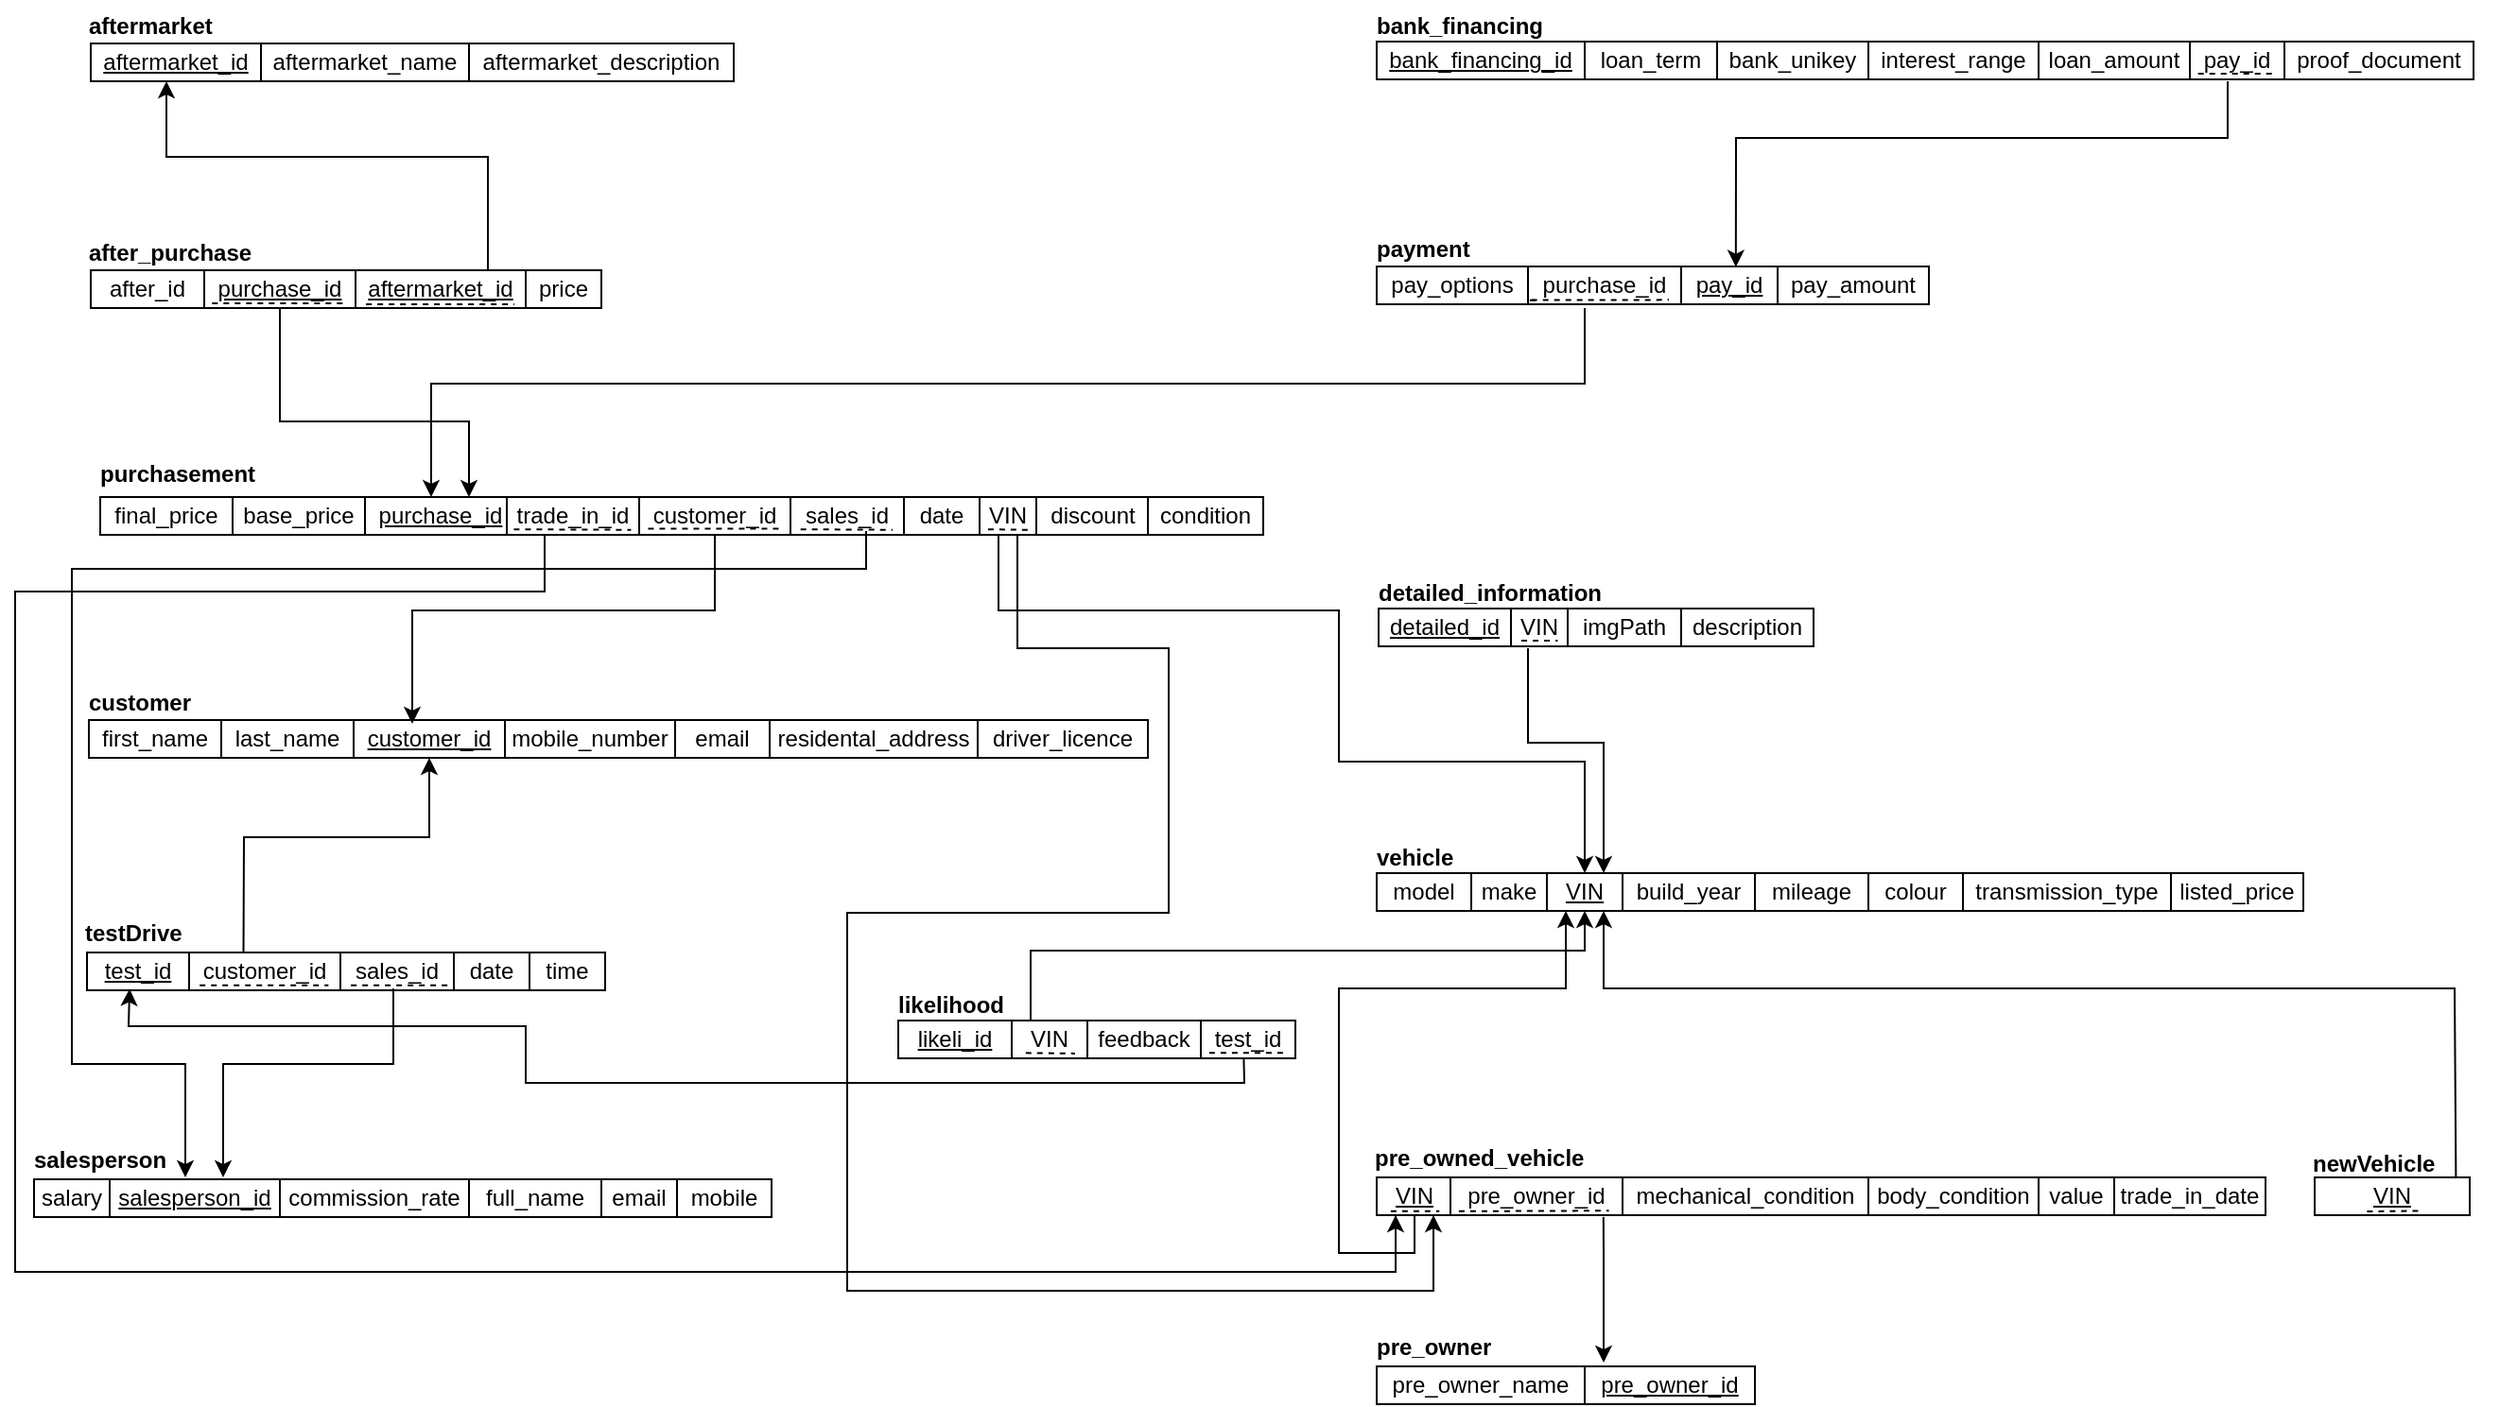 <mxfile version="26.2.4">
  <diagram id="C5RBs43oDa-KdzZeNtuy" name="Page-1">
    <mxGraphModel dx="1410" dy="343" grid="1" gridSize="10" guides="1" tooltips="1" connect="1" arrows="1" fold="1" page="1" pageScale="1" pageWidth="827" pageHeight="1169" math="0" shadow="0">
      <root>
        <mxCell id="WIyWlLk6GJQsqaUBKTNV-0" />
        <mxCell id="WIyWlLk6GJQsqaUBKTNV-1" parent="WIyWlLk6GJQsqaUBKTNV-0" />
        <mxCell id="j5ePMK_bUGHxFsCCWpfm-17" value="first_name" style="rounded=0;whiteSpace=wrap;html=1;" parent="WIyWlLk6GJQsqaUBKTNV-1" vertex="1">
          <mxGeometry x="-681" y="618" width="70" height="20" as="geometry" />
        </mxCell>
        <mxCell id="j5ePMK_bUGHxFsCCWpfm-18" value="last_name" style="rounded=0;whiteSpace=wrap;html=1;" parent="WIyWlLk6GJQsqaUBKTNV-1" vertex="1">
          <mxGeometry x="-611" y="618" width="70" height="20" as="geometry" />
        </mxCell>
        <mxCell id="j5ePMK_bUGHxFsCCWpfm-19" value="&lt;u&gt;customer_id&lt;/u&gt;" style="rounded=0;whiteSpace=wrap;html=1;" parent="WIyWlLk6GJQsqaUBKTNV-1" vertex="1">
          <mxGeometry x="-541" y="618" width="80" height="20" as="geometry" />
        </mxCell>
        <mxCell id="j5ePMK_bUGHxFsCCWpfm-20" value="mobile_number" style="rounded=0;whiteSpace=wrap;html=1;" parent="WIyWlLk6GJQsqaUBKTNV-1" vertex="1">
          <mxGeometry x="-461" y="618" width="90" height="20" as="geometry" />
        </mxCell>
        <mxCell id="j5ePMK_bUGHxFsCCWpfm-21" value="email" style="rounded=0;whiteSpace=wrap;html=1;" parent="WIyWlLk6GJQsqaUBKTNV-1" vertex="1">
          <mxGeometry x="-371" y="618" width="50" height="20" as="geometry" />
        </mxCell>
        <mxCell id="j5ePMK_bUGHxFsCCWpfm-22" value="residental_address" style="rounded=0;whiteSpace=wrap;html=1;" parent="WIyWlLk6GJQsqaUBKTNV-1" vertex="1">
          <mxGeometry x="-321" y="618" width="110" height="20" as="geometry" />
        </mxCell>
        <mxCell id="j5ePMK_bUGHxFsCCWpfm-23" value="driver_licence" style="rounded=0;whiteSpace=wrap;html=1;" parent="WIyWlLk6GJQsqaUBKTNV-1" vertex="1">
          <mxGeometry x="-211" y="618" width="90" height="20" as="geometry" />
        </mxCell>
        <mxCell id="j5ePMK_bUGHxFsCCWpfm-25" value="&lt;u&gt;test_id&lt;/u&gt;" style="rounded=0;whiteSpace=wrap;html=1;" parent="WIyWlLk6GJQsqaUBKTNV-1" vertex="1">
          <mxGeometry x="-682" y="741" width="54" height="20" as="geometry" />
        </mxCell>
        <mxCell id="j5ePMK_bUGHxFsCCWpfm-26" value="customer_id" style="rounded=0;whiteSpace=wrap;html=1;" parent="WIyWlLk6GJQsqaUBKTNV-1" vertex="1">
          <mxGeometry x="-628" y="741" width="80" height="20" as="geometry" />
        </mxCell>
        <mxCell id="j5ePMK_bUGHxFsCCWpfm-27" value="sales_id" style="rounded=0;whiteSpace=wrap;html=1;" parent="WIyWlLk6GJQsqaUBKTNV-1" vertex="1">
          <mxGeometry x="-548" y="741" width="60" height="20" as="geometry" />
        </mxCell>
        <mxCell id="j5ePMK_bUGHxFsCCWpfm-28" value="date" style="rounded=0;whiteSpace=wrap;html=1;" parent="WIyWlLk6GJQsqaUBKTNV-1" vertex="1">
          <mxGeometry x="-488" y="741" width="40" height="20" as="geometry" />
        </mxCell>
        <mxCell id="j5ePMK_bUGHxFsCCWpfm-29" value="time" style="rounded=0;whiteSpace=wrap;html=1;" parent="WIyWlLk6GJQsqaUBKTNV-1" vertex="1">
          <mxGeometry x="-448" y="741" width="40" height="20" as="geometry" />
        </mxCell>
        <mxCell id="j5ePMK_bUGHxFsCCWpfm-30" value="&lt;u&gt;salesperson_id&lt;/u&gt;" style="rounded=0;whiteSpace=wrap;html=1;" parent="WIyWlLk6GJQsqaUBKTNV-1" vertex="1">
          <mxGeometry x="-670" y="861" width="90" height="20" as="geometry" />
        </mxCell>
        <mxCell id="j5ePMK_bUGHxFsCCWpfm-32" value="salary" style="rounded=0;whiteSpace=wrap;html=1;" parent="WIyWlLk6GJQsqaUBKTNV-1" vertex="1">
          <mxGeometry x="-710" y="861" width="40" height="20" as="geometry" />
        </mxCell>
        <mxCell id="j5ePMK_bUGHxFsCCWpfm-33" value="commission_rate" style="rounded=0;whiteSpace=wrap;html=1;" parent="WIyWlLk6GJQsqaUBKTNV-1" vertex="1">
          <mxGeometry x="-580" y="861" width="100" height="20" as="geometry" />
        </mxCell>
        <mxCell id="j5ePMK_bUGHxFsCCWpfm-34" value="full_name" style="rounded=0;whiteSpace=wrap;html=1;" parent="WIyWlLk6GJQsqaUBKTNV-1" vertex="1">
          <mxGeometry x="-480" y="861" width="70" height="20" as="geometry" />
        </mxCell>
        <mxCell id="j5ePMK_bUGHxFsCCWpfm-35" value="email" style="rounded=0;whiteSpace=wrap;html=1;" parent="WIyWlLk6GJQsqaUBKTNV-1" vertex="1">
          <mxGeometry x="-410" y="861" width="40" height="20" as="geometry" />
        </mxCell>
        <mxCell id="j5ePMK_bUGHxFsCCWpfm-36" value="mobile" style="rounded=0;whiteSpace=wrap;html=1;" parent="WIyWlLk6GJQsqaUBKTNV-1" vertex="1">
          <mxGeometry x="-370" y="861" width="50" height="20" as="geometry" />
        </mxCell>
        <mxCell id="j5ePMK_bUGHxFsCCWpfm-38" value="&lt;u&gt;likeli_id&lt;/u&gt;" style="rounded=0;whiteSpace=wrap;html=1;" parent="WIyWlLk6GJQsqaUBKTNV-1" vertex="1">
          <mxGeometry x="-253" y="777" width="60" height="20" as="geometry" />
        </mxCell>
        <mxCell id="j5ePMK_bUGHxFsCCWpfm-39" value="VIN" style="rounded=0;whiteSpace=wrap;html=1;" parent="WIyWlLk6GJQsqaUBKTNV-1" vertex="1">
          <mxGeometry x="-193" y="777" width="40" height="20" as="geometry" />
        </mxCell>
        <mxCell id="j5ePMK_bUGHxFsCCWpfm-40" value="feedback" style="rounded=0;whiteSpace=wrap;html=1;" parent="WIyWlLk6GJQsqaUBKTNV-1" vertex="1">
          <mxGeometry x="-153" y="777" width="60" height="20" as="geometry" />
        </mxCell>
        <mxCell id="j5ePMK_bUGHxFsCCWpfm-41" value="test_id" style="rounded=0;whiteSpace=wrap;html=1;" parent="WIyWlLk6GJQsqaUBKTNV-1" vertex="1">
          <mxGeometry x="-93" y="777" width="50" height="20" as="geometry" />
        </mxCell>
        <mxCell id="j5ePMK_bUGHxFsCCWpfm-44" value="&lt;u&gt;purchase_id&lt;/u&gt;" style="rounded=0;whiteSpace=wrap;html=1;" parent="WIyWlLk6GJQsqaUBKTNV-1" vertex="1">
          <mxGeometry x="-535" y="500" width="80" height="20" as="geometry" />
        </mxCell>
        <mxCell id="j5ePMK_bUGHxFsCCWpfm-45" value="base_price" style="rounded=0;whiteSpace=wrap;html=1;" parent="WIyWlLk6GJQsqaUBKTNV-1" vertex="1">
          <mxGeometry x="-605" y="500" width="70" height="20" as="geometry" />
        </mxCell>
        <mxCell id="j5ePMK_bUGHxFsCCWpfm-46" value="final_price" style="rounded=0;whiteSpace=wrap;html=1;" parent="WIyWlLk6GJQsqaUBKTNV-1" vertex="1">
          <mxGeometry x="-675" y="500" width="70" height="20" as="geometry" />
        </mxCell>
        <mxCell id="j5ePMK_bUGHxFsCCWpfm-47" value="trade_in_id" style="rounded=0;whiteSpace=wrap;html=1;" parent="WIyWlLk6GJQsqaUBKTNV-1" vertex="1">
          <mxGeometry x="-460" y="500" width="70" height="20" as="geometry" />
        </mxCell>
        <mxCell id="j5ePMK_bUGHxFsCCWpfm-48" value="customer_id" style="rounded=0;whiteSpace=wrap;html=1;" parent="WIyWlLk6GJQsqaUBKTNV-1" vertex="1">
          <mxGeometry x="-390" y="500" width="80" height="20" as="geometry" />
        </mxCell>
        <mxCell id="j5ePMK_bUGHxFsCCWpfm-49" value="sales_id" style="rounded=0;whiteSpace=wrap;html=1;" parent="WIyWlLk6GJQsqaUBKTNV-1" vertex="1">
          <mxGeometry x="-310" y="500" width="60" height="20" as="geometry" />
        </mxCell>
        <mxCell id="j5ePMK_bUGHxFsCCWpfm-50" value="date" style="rounded=0;whiteSpace=wrap;html=1;" parent="WIyWlLk6GJQsqaUBKTNV-1" vertex="1">
          <mxGeometry x="-250" y="500" width="40" height="20" as="geometry" />
        </mxCell>
        <mxCell id="j5ePMK_bUGHxFsCCWpfm-51" value="VIN" style="rounded=0;whiteSpace=wrap;html=1;" parent="WIyWlLk6GJQsqaUBKTNV-1" vertex="1">
          <mxGeometry x="-210" y="500" width="30" height="20" as="geometry" />
        </mxCell>
        <mxCell id="j5ePMK_bUGHxFsCCWpfm-53" value="discount" style="rounded=0;whiteSpace=wrap;html=1;" parent="WIyWlLk6GJQsqaUBKTNV-1" vertex="1">
          <mxGeometry x="-180" y="500" width="60" height="20" as="geometry" />
        </mxCell>
        <mxCell id="j5ePMK_bUGHxFsCCWpfm-54" value="condition" style="rounded=0;whiteSpace=wrap;html=1;" parent="WIyWlLk6GJQsqaUBKTNV-1" vertex="1">
          <mxGeometry x="-121" y="500" width="61" height="20" as="geometry" />
        </mxCell>
        <mxCell id="j5ePMK_bUGHxFsCCWpfm-56" value="after_id" style="rounded=0;whiteSpace=wrap;html=1;" parent="WIyWlLk6GJQsqaUBKTNV-1" vertex="1">
          <mxGeometry x="-680" y="380" width="60" height="20" as="geometry" />
        </mxCell>
        <mxCell id="j5ePMK_bUGHxFsCCWpfm-57" value="&lt;u&gt;purchase_id&lt;/u&gt;" style="rounded=0;whiteSpace=wrap;html=1;" parent="WIyWlLk6GJQsqaUBKTNV-1" vertex="1">
          <mxGeometry x="-620" y="380" width="80" height="20" as="geometry" />
        </mxCell>
        <mxCell id="j5ePMK_bUGHxFsCCWpfm-58" value="&lt;u&gt;aftermarket_id&lt;/u&gt;" style="rounded=0;whiteSpace=wrap;html=1;" parent="WIyWlLk6GJQsqaUBKTNV-1" vertex="1">
          <mxGeometry x="-540" y="380" width="90" height="20" as="geometry" />
        </mxCell>
        <mxCell id="j5ePMK_bUGHxFsCCWpfm-59" value="price" style="rounded=0;whiteSpace=wrap;html=1;" parent="WIyWlLk6GJQsqaUBKTNV-1" vertex="1">
          <mxGeometry x="-450" y="380" width="40" height="20" as="geometry" />
        </mxCell>
        <mxCell id="j5ePMK_bUGHxFsCCWpfm-61" value="&lt;u&gt;aftermarket_id&lt;/u&gt;" style="rounded=0;whiteSpace=wrap;html=1;" parent="WIyWlLk6GJQsqaUBKTNV-1" vertex="1">
          <mxGeometry x="-680" y="260" width="90" height="20" as="geometry" />
        </mxCell>
        <mxCell id="j5ePMK_bUGHxFsCCWpfm-62" value="aftermarket_name" style="rounded=0;whiteSpace=wrap;html=1;" parent="WIyWlLk6GJQsqaUBKTNV-1" vertex="1">
          <mxGeometry x="-590" y="260" width="110" height="20" as="geometry" />
        </mxCell>
        <mxCell id="j5ePMK_bUGHxFsCCWpfm-63" value="aftermarket_description" style="rounded=0;whiteSpace=wrap;html=1;" parent="WIyWlLk6GJQsqaUBKTNV-1" vertex="1">
          <mxGeometry x="-480" y="260" width="140" height="20" as="geometry" />
        </mxCell>
        <mxCell id="j5ePMK_bUGHxFsCCWpfm-65" value="&lt;u&gt;pay_id&lt;/u&gt;" style="rounded=0;whiteSpace=wrap;html=1;" parent="WIyWlLk6GJQsqaUBKTNV-1" vertex="1">
          <mxGeometry x="161" y="378" width="51" height="20" as="geometry" />
        </mxCell>
        <mxCell id="j5ePMK_bUGHxFsCCWpfm-67" value="purchase_id" style="rounded=0;whiteSpace=wrap;html=1;" parent="WIyWlLk6GJQsqaUBKTNV-1" vertex="1">
          <mxGeometry x="80" y="378" width="81" height="20" as="geometry" />
        </mxCell>
        <mxCell id="j5ePMK_bUGHxFsCCWpfm-69" value="pay_amount" style="rounded=0;whiteSpace=wrap;html=1;" parent="WIyWlLk6GJQsqaUBKTNV-1" vertex="1">
          <mxGeometry x="212" y="378" width="80" height="20" as="geometry" />
        </mxCell>
        <mxCell id="j5ePMK_bUGHxFsCCWpfm-71" value="&lt;u&gt;VIN&lt;/u&gt;" style="rounded=0;whiteSpace=wrap;html=1;" parent="WIyWlLk6GJQsqaUBKTNV-1" vertex="1">
          <mxGeometry x="90" y="699" width="40" height="20" as="geometry" />
        </mxCell>
        <mxCell id="j5ePMK_bUGHxFsCCWpfm-72" value="make" style="rounded=0;whiteSpace=wrap;html=1;" parent="WIyWlLk6GJQsqaUBKTNV-1" vertex="1">
          <mxGeometry x="50" y="699" width="40" height="20" as="geometry" />
        </mxCell>
        <mxCell id="j5ePMK_bUGHxFsCCWpfm-73" style="edgeStyle=orthogonalEdgeStyle;rounded=0;orthogonalLoop=1;jettySize=auto;html=1;exitX=0.5;exitY=1;exitDx=0;exitDy=0;" parent="WIyWlLk6GJQsqaUBKTNV-1" source="j5ePMK_bUGHxFsCCWpfm-72" target="j5ePMK_bUGHxFsCCWpfm-72" edge="1">
          <mxGeometry relative="1" as="geometry" />
        </mxCell>
        <mxCell id="j5ePMK_bUGHxFsCCWpfm-74" value="model" style="rounded=0;whiteSpace=wrap;html=1;" parent="WIyWlLk6GJQsqaUBKTNV-1" vertex="1">
          <mxGeometry y="699" width="50" height="20" as="geometry" />
        </mxCell>
        <mxCell id="j5ePMK_bUGHxFsCCWpfm-75" value="build_year" style="rounded=0;whiteSpace=wrap;html=1;" parent="WIyWlLk6GJQsqaUBKTNV-1" vertex="1">
          <mxGeometry x="130" y="699" width="70" height="20" as="geometry" />
        </mxCell>
        <mxCell id="j5ePMK_bUGHxFsCCWpfm-76" value="mileage" style="rounded=0;whiteSpace=wrap;html=1;" parent="WIyWlLk6GJQsqaUBKTNV-1" vertex="1">
          <mxGeometry x="200" y="699" width="60" height="20" as="geometry" />
        </mxCell>
        <mxCell id="j5ePMK_bUGHxFsCCWpfm-77" value="colour" style="rounded=0;whiteSpace=wrap;html=1;" parent="WIyWlLk6GJQsqaUBKTNV-1" vertex="1">
          <mxGeometry x="260" y="699" width="50" height="20" as="geometry" />
        </mxCell>
        <mxCell id="j5ePMK_bUGHxFsCCWpfm-78" value="transmission_type" style="rounded=0;whiteSpace=wrap;html=1;" parent="WIyWlLk6GJQsqaUBKTNV-1" vertex="1">
          <mxGeometry x="310" y="699" width="110" height="20" as="geometry" />
        </mxCell>
        <mxCell id="j5ePMK_bUGHxFsCCWpfm-79" value="listed_price" style="rounded=0;whiteSpace=wrap;html=1;" parent="WIyWlLk6GJQsqaUBKTNV-1" vertex="1">
          <mxGeometry x="420" y="699" width="70" height="20" as="geometry" />
        </mxCell>
        <mxCell id="j5ePMK_bUGHxFsCCWpfm-81" value="&lt;u&gt;detailed_id&lt;/u&gt;" style="rounded=0;whiteSpace=wrap;html=1;" parent="WIyWlLk6GJQsqaUBKTNV-1" vertex="1">
          <mxGeometry x="1" y="559" width="70" height="20" as="geometry" />
        </mxCell>
        <mxCell id="j5ePMK_bUGHxFsCCWpfm-82" value="VIN" style="rounded=0;whiteSpace=wrap;html=1;" parent="WIyWlLk6GJQsqaUBKTNV-1" vertex="1">
          <mxGeometry x="71" y="559" width="30" height="20" as="geometry" />
        </mxCell>
        <mxCell id="j5ePMK_bUGHxFsCCWpfm-83" value="imgPath" style="rounded=0;whiteSpace=wrap;html=1;" parent="WIyWlLk6GJQsqaUBKTNV-1" vertex="1">
          <mxGeometry x="101" y="559" width="60" height="20" as="geometry" />
        </mxCell>
        <mxCell id="j5ePMK_bUGHxFsCCWpfm-84" value="description" style="rounded=0;whiteSpace=wrap;html=1;" parent="WIyWlLk6GJQsqaUBKTNV-1" vertex="1">
          <mxGeometry x="161" y="559" width="70" height="20" as="geometry" />
        </mxCell>
        <mxCell id="j5ePMK_bUGHxFsCCWpfm-86" value="loan_term" style="rounded=0;whiteSpace=wrap;html=1;" parent="WIyWlLk6GJQsqaUBKTNV-1" vertex="1">
          <mxGeometry x="110" y="259" width="70" height="20" as="geometry" />
        </mxCell>
        <mxCell id="j5ePMK_bUGHxFsCCWpfm-87" value="bank_unikey" style="rounded=0;whiteSpace=wrap;html=1;" parent="WIyWlLk6GJQsqaUBKTNV-1" vertex="1">
          <mxGeometry x="180" y="259" width="80" height="20" as="geometry" />
        </mxCell>
        <mxCell id="j5ePMK_bUGHxFsCCWpfm-88" value="interest_range" style="rounded=0;whiteSpace=wrap;html=1;" parent="WIyWlLk6GJQsqaUBKTNV-1" vertex="1">
          <mxGeometry x="260" y="259" width="90" height="20" as="geometry" />
        </mxCell>
        <mxCell id="j5ePMK_bUGHxFsCCWpfm-89" value="loan_amount" style="rounded=0;whiteSpace=wrap;html=1;" parent="WIyWlLk6GJQsqaUBKTNV-1" vertex="1">
          <mxGeometry x="350" y="259" width="80" height="20" as="geometry" />
        </mxCell>
        <mxCell id="j5ePMK_bUGHxFsCCWpfm-90" value="pay_id" style="rounded=0;whiteSpace=wrap;html=1;" parent="WIyWlLk6GJQsqaUBKTNV-1" vertex="1">
          <mxGeometry x="430" y="259" width="50" height="20" as="geometry" />
        </mxCell>
        <mxCell id="j5ePMK_bUGHxFsCCWpfm-91" value="proof_document" style="rounded=0;whiteSpace=wrap;html=1;" parent="WIyWlLk6GJQsqaUBKTNV-1" vertex="1">
          <mxGeometry x="480" y="259" width="100" height="20" as="geometry" />
        </mxCell>
        <mxCell id="j5ePMK_bUGHxFsCCWpfm-92" value="&lt;u&gt;bank_financing_id&lt;/u&gt;" style="rounded=0;whiteSpace=wrap;html=1;" parent="WIyWlLk6GJQsqaUBKTNV-1" vertex="1">
          <mxGeometry y="259" width="110" height="20" as="geometry" />
        </mxCell>
        <mxCell id="j5ePMK_bUGHxFsCCWpfm-94" value="&lt;u&gt;VIN&lt;/u&gt;" style="rounded=0;whiteSpace=wrap;html=1;" parent="WIyWlLk6GJQsqaUBKTNV-1" vertex="1">
          <mxGeometry y="860" width="40" height="20" as="geometry" />
        </mxCell>
        <mxCell id="j5ePMK_bUGHxFsCCWpfm-95" value="pre_owner_id" style="rounded=0;whiteSpace=wrap;html=1;" parent="WIyWlLk6GJQsqaUBKTNV-1" vertex="1">
          <mxGeometry x="39" y="860" width="91" height="20" as="geometry" />
        </mxCell>
        <mxCell id="j5ePMK_bUGHxFsCCWpfm-96" value="mechanical_condition" style="rounded=0;whiteSpace=wrap;html=1;" parent="WIyWlLk6GJQsqaUBKTNV-1" vertex="1">
          <mxGeometry x="130" y="860" width="130" height="20" as="geometry" />
        </mxCell>
        <mxCell id="j5ePMK_bUGHxFsCCWpfm-97" value="body_condition" style="rounded=0;whiteSpace=wrap;html=1;" parent="WIyWlLk6GJQsqaUBKTNV-1" vertex="1">
          <mxGeometry x="260" y="860" width="90" height="20" as="geometry" />
        </mxCell>
        <mxCell id="j5ePMK_bUGHxFsCCWpfm-98" value="value" style="rounded=0;whiteSpace=wrap;html=1;" parent="WIyWlLk6GJQsqaUBKTNV-1" vertex="1">
          <mxGeometry x="350" y="860" width="40" height="20" as="geometry" />
        </mxCell>
        <mxCell id="j5ePMK_bUGHxFsCCWpfm-100" value="&lt;u&gt;pre_owner_id&lt;/u&gt;" style="rounded=0;whiteSpace=wrap;html=1;" parent="WIyWlLk6GJQsqaUBKTNV-1" vertex="1">
          <mxGeometry x="110" y="960" width="90" height="20" as="geometry" />
        </mxCell>
        <mxCell id="j5ePMK_bUGHxFsCCWpfm-101" value="pre_owner_name" style="rounded=0;whiteSpace=wrap;html=1;" parent="WIyWlLk6GJQsqaUBKTNV-1" vertex="1">
          <mxGeometry y="960" width="110" height="20" as="geometry" />
        </mxCell>
        <mxCell id="kwS0zWFGn771VahmYP1u-1" value="&lt;u&gt;VIN&lt;/u&gt;" style="rounded=0;whiteSpace=wrap;html=1;" parent="WIyWlLk6GJQsqaUBKTNV-1" vertex="1">
          <mxGeometry x="496" y="860" width="82" height="20" as="geometry" />
        </mxCell>
        <mxCell id="kwS0zWFGn771VahmYP1u-4" value="" style="endArrow=none;dashed=1;html=1;rounded=0;exitX=0.052;exitY=0.875;exitDx=0;exitDy=0;exitPerimeter=0;entryX=0.919;entryY=0.875;entryDx=0;entryDy=0;entryPerimeter=0;" parent="WIyWlLk6GJQsqaUBKTNV-1" source="j5ePMK_bUGHxFsCCWpfm-57" target="j5ePMK_bUGHxFsCCWpfm-57" edge="1">
          <mxGeometry width="50" height="50" relative="1" as="geometry">
            <mxPoint x="-590" y="480" as="sourcePoint" />
            <mxPoint x="-540" y="430" as="targetPoint" />
          </mxGeometry>
        </mxCell>
        <mxCell id="kwS0zWFGn771VahmYP1u-5" value="" style="endArrow=none;dashed=1;html=1;rounded=0;exitX=0.049;exitY=0.896;exitDx=0;exitDy=0;exitPerimeter=0;entryX=0.921;entryY=0.881;entryDx=0;entryDy=0;entryPerimeter=0;" parent="WIyWlLk6GJQsqaUBKTNV-1" source="j5ePMK_bUGHxFsCCWpfm-95" target="j5ePMK_bUGHxFsCCWpfm-95" edge="1">
          <mxGeometry width="50" height="50" relative="1" as="geometry">
            <mxPoint x="210" y="840" as="sourcePoint" />
            <mxPoint x="260" y="790" as="targetPoint" />
          </mxGeometry>
        </mxCell>
        <mxCell id="kwS0zWFGn771VahmYP1u-6" value="" style="endArrow=none;dashed=1;html=1;rounded=0;exitX=0.186;exitY=0.893;exitDx=0;exitDy=0;exitPerimeter=0;entryX=0.828;entryY=0.893;entryDx=0;entryDy=0;entryPerimeter=0;" parent="WIyWlLk6GJQsqaUBKTNV-1" source="j5ePMK_bUGHxFsCCWpfm-94" target="j5ePMK_bUGHxFsCCWpfm-94" edge="1">
          <mxGeometry width="50" height="50" relative="1" as="geometry">
            <mxPoint x="100" y="890" as="sourcePoint" />
            <mxPoint x="30" y="880" as="targetPoint" />
          </mxGeometry>
        </mxCell>
        <mxCell id="kwS0zWFGn771VahmYP1u-7" value="" style="endArrow=none;dashed=1;html=1;rounded=0;entryX=0.674;entryY=0.886;entryDx=0;entryDy=0;entryPerimeter=0;exitX=0.338;exitY=0.9;exitDx=0;exitDy=0;exitPerimeter=0;" parent="WIyWlLk6GJQsqaUBKTNV-1" source="kwS0zWFGn771VahmYP1u-1" target="kwS0zWFGn771VahmYP1u-1" edge="1">
          <mxGeometry width="50" height="50" relative="1" as="geometry">
            <mxPoint x="522" y="878" as="sourcePoint" />
            <mxPoint x="588" y="810" as="targetPoint" />
          </mxGeometry>
        </mxCell>
        <mxCell id="kwS0zWFGn771VahmYP1u-8" value="" style="endArrow=none;dashed=1;html=1;rounded=0;exitX=0.184;exitY=0.853;exitDx=0;exitDy=0;exitPerimeter=0;entryX=0.824;entryY=0.853;entryDx=0;entryDy=0;entryPerimeter=0;" parent="WIyWlLk6GJQsqaUBKTNV-1" source="j5ePMK_bUGHxFsCCWpfm-82" target="j5ePMK_bUGHxFsCCWpfm-82" edge="1">
          <mxGeometry width="50" height="50" relative="1" as="geometry">
            <mxPoint x="71" y="590" as="sourcePoint" />
            <mxPoint x="92" y="600" as="targetPoint" />
          </mxGeometry>
        </mxCell>
        <mxCell id="kwS0zWFGn771VahmYP1u-9" value="" style="endArrow=none;dashed=1;html=1;rounded=0;exitX=0.059;exitY=0.838;exitDx=0;exitDy=0;exitPerimeter=0;entryX=0.922;entryY=0.838;entryDx=0;entryDy=0;entryPerimeter=0;" parent="WIyWlLk6GJQsqaUBKTNV-1" source="j5ePMK_bUGHxFsCCWpfm-48" target="j5ePMK_bUGHxFsCCWpfm-48" edge="1">
          <mxGeometry width="50" height="50" relative="1" as="geometry">
            <mxPoint x="-360" y="590" as="sourcePoint" />
            <mxPoint x="-310" y="540" as="targetPoint" />
          </mxGeometry>
        </mxCell>
        <mxCell id="kwS0zWFGn771VahmYP1u-10" value="" style="endArrow=none;dashed=1;html=1;rounded=0;exitX=0.089;exitY=0.854;exitDx=0;exitDy=0;exitPerimeter=0;entryX=0.9;entryY=0.868;entryDx=0;entryDy=0;entryPerimeter=0;" parent="WIyWlLk6GJQsqaUBKTNV-1" source="j5ePMK_bUGHxFsCCWpfm-49" target="j5ePMK_bUGHxFsCCWpfm-49" edge="1">
          <mxGeometry width="50" height="50" relative="1" as="geometry">
            <mxPoint x="-300" y="460" as="sourcePoint" />
            <mxPoint x="-350" y="430" as="targetPoint" />
          </mxGeometry>
        </mxCell>
        <mxCell id="kwS0zWFGn771VahmYP1u-11" value="" style="endArrow=none;dashed=1;html=1;rounded=0;exitX=0.148;exitY=0.854;exitDx=0;exitDy=0;exitPerimeter=0;entryX=0.854;entryY=0.868;entryDx=0;entryDy=0;entryPerimeter=0;" parent="WIyWlLk6GJQsqaUBKTNV-1" source="j5ePMK_bUGHxFsCCWpfm-51" target="j5ePMK_bUGHxFsCCWpfm-51" edge="1">
          <mxGeometry width="50" height="50" relative="1" as="geometry">
            <mxPoint x="-210" y="520" as="sourcePoint" />
            <mxPoint x="-180" y="540" as="targetPoint" />
          </mxGeometry>
        </mxCell>
        <mxCell id="kwS0zWFGn771VahmYP1u-12" value="" style="endArrow=none;dashed=1;html=1;rounded=0;exitX=0.053;exitY=0.854;exitDx=0;exitDy=0;exitPerimeter=0;entryX=0.939;entryY=0.868;entryDx=0;entryDy=0;entryPerimeter=0;" parent="WIyWlLk6GJQsqaUBKTNV-1" source="j5ePMK_bUGHxFsCCWpfm-47" target="j5ePMK_bUGHxFsCCWpfm-47" edge="1">
          <mxGeometry width="50" height="50" relative="1" as="geometry">
            <mxPoint x="-440" y="520" as="sourcePoint" />
            <mxPoint x="-390" y="470" as="targetPoint" />
          </mxGeometry>
        </mxCell>
        <mxCell id="kwS0zWFGn771VahmYP1u-13" value="" style="endArrow=none;dashed=1;html=1;rounded=0;exitX=0.048;exitY=0.895;exitDx=0;exitDy=0;exitPerimeter=0;entryX=0.92;entryY=0.884;entryDx=0;entryDy=0;entryPerimeter=0;" parent="WIyWlLk6GJQsqaUBKTNV-1" source="j5ePMK_bUGHxFsCCWpfm-68" target="j5ePMK_bUGHxFsCCWpfm-67" edge="1">
          <mxGeometry width="50" height="50" relative="1" as="geometry">
            <mxPoint x="150" y="350" as="sourcePoint" />
            <mxPoint x="200" y="300" as="targetPoint" />
          </mxGeometry>
        </mxCell>
        <mxCell id="kwS0zWFGn771VahmYP1u-14" value="" style="endArrow=none;dashed=1;html=1;rounded=0;exitX=0.087;exitY=0.85;exitDx=0;exitDy=0;exitPerimeter=0;" parent="WIyWlLk6GJQsqaUBKTNV-1" source="j5ePMK_bUGHxFsCCWpfm-90" edge="1">
          <mxGeometry width="50" height="50" relative="1" as="geometry">
            <mxPoint x="420" y="340" as="sourcePoint" />
            <mxPoint x="476" y="276" as="targetPoint" />
          </mxGeometry>
        </mxCell>
        <mxCell id="kwS0zWFGn771VahmYP1u-15" value="" style="endArrow=none;dashed=1;html=1;rounded=0;exitX=0.07;exitY=0.866;exitDx=0;exitDy=0;exitPerimeter=0;entryX=0.921;entryY=0.866;entryDx=0;entryDy=0;entryPerimeter=0;" parent="WIyWlLk6GJQsqaUBKTNV-1" source="j5ePMK_bUGHxFsCCWpfm-26" target="j5ePMK_bUGHxFsCCWpfm-26" edge="1">
          <mxGeometry width="50" height="50" relative="1" as="geometry">
            <mxPoint x="-540" y="820" as="sourcePoint" />
            <mxPoint x="-490" y="770" as="targetPoint" />
          </mxGeometry>
        </mxCell>
        <mxCell id="kwS0zWFGn771VahmYP1u-16" value="" style="endArrow=none;dashed=1;html=1;rounded=0;exitX=0.093;exitY=0.866;exitDx=0;exitDy=0;exitPerimeter=0;entryX=0.948;entryY=0.866;entryDx=0;entryDy=0;entryPerimeter=0;" parent="WIyWlLk6GJQsqaUBKTNV-1" source="j5ePMK_bUGHxFsCCWpfm-27" target="j5ePMK_bUGHxFsCCWpfm-27" edge="1">
          <mxGeometry width="50" height="50" relative="1" as="geometry">
            <mxPoint x="-540" y="820" as="sourcePoint" />
            <mxPoint x="-490" y="770" as="targetPoint" />
          </mxGeometry>
        </mxCell>
        <mxCell id="kwS0zWFGn771VahmYP1u-17" value="" style="endArrow=none;dashed=1;html=1;rounded=0;entryX=0.837;entryY=0.873;entryDx=0;entryDy=0;entryPerimeter=0;exitX=0.185;exitY=0.858;exitDx=0;exitDy=0;exitPerimeter=0;" parent="WIyWlLk6GJQsqaUBKTNV-1" source="j5ePMK_bUGHxFsCCWpfm-39" target="j5ePMK_bUGHxFsCCWpfm-39" edge="1">
          <mxGeometry width="50" height="50" relative="1" as="geometry">
            <mxPoint x="-180" y="794" as="sourcePoint" />
            <mxPoint x="-120" y="770" as="targetPoint" />
          </mxGeometry>
        </mxCell>
        <mxCell id="kwS0zWFGn771VahmYP1u-18" value="" style="endArrow=none;dashed=1;html=1;rounded=0;exitX=0.089;exitY=0.856;exitDx=0;exitDy=0;exitPerimeter=0;entryX=0.908;entryY=0.856;entryDx=0;entryDy=0;entryPerimeter=0;" parent="WIyWlLk6GJQsqaUBKTNV-1" source="j5ePMK_bUGHxFsCCWpfm-41" target="j5ePMK_bUGHxFsCCWpfm-41" edge="1">
          <mxGeometry width="50" height="50" relative="1" as="geometry">
            <mxPoint x="-170" y="820" as="sourcePoint" />
            <mxPoint x="-120" y="770" as="targetPoint" />
          </mxGeometry>
        </mxCell>
        <mxCell id="kwS0zWFGn771VahmYP1u-19" value="" style="endArrow=classic;html=1;rounded=0;exitX=0.5;exitY=1;exitDx=0;exitDy=0;" parent="WIyWlLk6GJQsqaUBKTNV-1" source="j5ePMK_bUGHxFsCCWpfm-48" edge="1">
          <mxGeometry width="50" height="50" relative="1" as="geometry">
            <mxPoint x="-350" y="520" as="sourcePoint" />
            <mxPoint x="-510" y="620" as="targetPoint" />
            <Array as="points">
              <mxPoint x="-350" y="560" />
              <mxPoint x="-510" y="560" />
            </Array>
          </mxGeometry>
        </mxCell>
        <mxCell id="kwS0zWFGn771VahmYP1u-20" value="" style="endArrow=classic;html=1;rounded=0;" parent="WIyWlLk6GJQsqaUBKTNV-1" edge="1">
          <mxGeometry width="50" height="50" relative="1" as="geometry">
            <mxPoint x="-270" y="517.96" as="sourcePoint" />
            <mxPoint x="-630" y="860" as="targetPoint" />
            <Array as="points">
              <mxPoint x="-270" y="537.96" />
              <mxPoint x="-690" y="537.96" />
              <mxPoint x="-690" y="800" />
              <mxPoint x="-630" y="800" />
            </Array>
          </mxGeometry>
        </mxCell>
        <mxCell id="kwS0zWFGn771VahmYP1u-21" value="" style="endArrow=classic;html=1;rounded=0;entryX=0.5;entryY=0;entryDx=0;entryDy=0;" parent="WIyWlLk6GJQsqaUBKTNV-1" target="j5ePMK_bUGHxFsCCWpfm-71" edge="1">
          <mxGeometry width="50" height="50" relative="1" as="geometry">
            <mxPoint x="-200" y="520" as="sourcePoint" />
            <mxPoint x="20.09" y="698.7" as="targetPoint" />
            <Array as="points">
              <mxPoint x="-200" y="560" />
              <mxPoint x="-20" y="560" />
              <mxPoint x="-20" y="640" />
              <mxPoint x="110" y="640" />
            </Array>
          </mxGeometry>
        </mxCell>
        <mxCell id="kwS0zWFGn771VahmYP1u-22" value="" style="endArrow=classic;html=1;rounded=0;" parent="WIyWlLk6GJQsqaUBKTNV-1" edge="1">
          <mxGeometry width="50" height="50" relative="1" as="geometry">
            <mxPoint x="110" y="400" as="sourcePoint" />
            <mxPoint x="-500" y="500" as="targetPoint" />
            <Array as="points">
              <mxPoint x="110" y="440" />
              <mxPoint x="-500" y="440" />
            </Array>
          </mxGeometry>
        </mxCell>
        <mxCell id="kwS0zWFGn771VahmYP1u-23" value="" style="endArrow=classic;html=1;rounded=0;exitX=0.302;exitY=1.015;exitDx=0;exitDy=0;exitPerimeter=0;entryX=0.5;entryY=1;entryDx=0;entryDy=0;" parent="WIyWlLk6GJQsqaUBKTNV-1" target="j5ePMK_bUGHxFsCCWpfm-19" edge="1">
          <mxGeometry width="50" height="50" relative="1" as="geometry">
            <mxPoint x="-599.252" y="741.3" as="sourcePoint" />
            <mxPoint x="-540" y="660" as="targetPoint" />
            <Array as="points">
              <mxPoint x="-599" y="680" />
              <mxPoint x="-501" y="680" />
            </Array>
          </mxGeometry>
        </mxCell>
        <mxCell id="kwS0zWFGn771VahmYP1u-24" value="" style="endArrow=classic;html=1;rounded=0;" parent="WIyWlLk6GJQsqaUBKTNV-1" edge="1">
          <mxGeometry width="50" height="50" relative="1" as="geometry">
            <mxPoint x="-520" y="760" as="sourcePoint" />
            <mxPoint x="-610" y="860" as="targetPoint" />
            <Array as="points">
              <mxPoint x="-520" y="800" />
              <mxPoint x="-610" y="800" />
            </Array>
          </mxGeometry>
        </mxCell>
        <mxCell id="kwS0zWFGn771VahmYP1u-25" value="" style="endArrow=classic;html=1;rounded=0;entryX=0.417;entryY=0.963;entryDx=0;entryDy=0;entryPerimeter=0;exitX=0.454;exitY=0.991;exitDx=0;exitDy=0;exitPerimeter=0;" parent="WIyWlLk6GJQsqaUBKTNV-1" source="j5ePMK_bUGHxFsCCWpfm-41" target="j5ePMK_bUGHxFsCCWpfm-25" edge="1">
          <mxGeometry width="50" height="50" relative="1" as="geometry">
            <mxPoint x="-70" y="800" as="sourcePoint" />
            <mxPoint x="-600" y="820" as="targetPoint" />
            <Array as="points">
              <mxPoint x="-70" y="810" />
              <mxPoint x="-450" y="810" />
              <mxPoint x="-450" y="780" />
              <mxPoint x="-660" y="780" />
            </Array>
          </mxGeometry>
        </mxCell>
        <mxCell id="kwS0zWFGn771VahmYP1u-26" value="" style="endArrow=classic;html=1;rounded=0;exitX=0.25;exitY=0;exitDx=0;exitDy=0;entryX=0.5;entryY=1;entryDx=0;entryDy=0;" parent="WIyWlLk6GJQsqaUBKTNV-1" source="j5ePMK_bUGHxFsCCWpfm-39" target="j5ePMK_bUGHxFsCCWpfm-71" edge="1">
          <mxGeometry width="50" height="50" relative="1" as="geometry">
            <mxPoint x="-160" y="750" as="sourcePoint" />
            <mxPoint x="-110" y="700" as="targetPoint" />
            <Array as="points">
              <mxPoint x="-183" y="740" />
              <mxPoint x="110" y="740" />
            </Array>
          </mxGeometry>
        </mxCell>
        <mxCell id="kwS0zWFGn771VahmYP1u-27" value="" style="endArrow=classic;html=1;rounded=0;entryX=0.75;entryY=1;entryDx=0;entryDy=0;exitX=0.911;exitY=0.028;exitDx=0;exitDy=0;exitPerimeter=0;" parent="WIyWlLk6GJQsqaUBKTNV-1" source="kwS0zWFGn771VahmYP1u-1" edge="1" target="j5ePMK_bUGHxFsCCWpfm-71">
          <mxGeometry width="50" height="50" relative="1" as="geometry">
            <mxPoint x="590" y="810" as="sourcePoint" />
            <mxPoint x="30" y="720" as="targetPoint" />
            <Array as="points">
              <mxPoint x="570" y="760" />
              <mxPoint x="120" y="760" />
            </Array>
          </mxGeometry>
        </mxCell>
        <mxCell id="kwS0zWFGn771VahmYP1u-28" value="" style="endArrow=classic;html=1;rounded=0;exitX=0.5;exitY=1;exitDx=0;exitDy=0;entryX=0.25;entryY=1;entryDx=0;entryDy=0;" parent="WIyWlLk6GJQsqaUBKTNV-1" source="j5ePMK_bUGHxFsCCWpfm-94" edge="1" target="j5ePMK_bUGHxFsCCWpfm-71">
          <mxGeometry width="50" height="50" relative="1" as="geometry">
            <mxPoint x="20" y="970" as="sourcePoint" />
            <mxPoint x="10" y="720" as="targetPoint" />
            <Array as="points">
              <mxPoint x="20" y="900" />
              <mxPoint x="-20" y="900" />
              <mxPoint x="-20" y="760" />
              <mxPoint x="100" y="760" />
            </Array>
          </mxGeometry>
        </mxCell>
        <mxCell id="kwS0zWFGn771VahmYP1u-29" value="" style="endArrow=none;dashed=1;html=1;rounded=0;" parent="WIyWlLk6GJQsqaUBKTNV-1" edge="1">
          <mxGeometry width="50" height="50" relative="1" as="geometry">
            <mxPoint x="-190" y="520" as="sourcePoint" />
            <mxPoint x="30" y="880" as="targetPoint" />
            <Array as="points">
              <mxPoint x="-190" y="580" />
              <mxPoint x="-110" y="580" />
              <mxPoint x="-110" y="720" />
              <mxPoint x="-190" y="720" />
              <mxPoint x="-280" y="720" />
              <mxPoint x="-280" y="920" />
              <mxPoint x="30" y="920" />
            </Array>
          </mxGeometry>
        </mxCell>
        <mxCell id="kwS0zWFGn771VahmYP1u-33" value="" style="endArrow=none;dashed=1;html=1;rounded=0;exitX=0.062;exitY=0.898;exitDx=0;exitDy=0;exitPerimeter=0;" parent="WIyWlLk6GJQsqaUBKTNV-1" source="j5ePMK_bUGHxFsCCWpfm-58" edge="1">
          <mxGeometry width="50" height="50" relative="1" as="geometry">
            <mxPoint x="-450" y="550" as="sourcePoint" />
            <mxPoint x="-456" y="398" as="targetPoint" />
          </mxGeometry>
        </mxCell>
        <mxCell id="kwS0zWFGn771VahmYP1u-44" value="" style="endArrow=none;dashed=1;html=1;rounded=0;exitX=0.25;exitY=1;exitDx=0;exitDy=0;" parent="WIyWlLk6GJQsqaUBKTNV-1" source="j5ePMK_bUGHxFsCCWpfm-94" edge="1">
          <mxGeometry width="50" height="50" relative="1" as="geometry">
            <mxPoint x="-110" y="880" as="sourcePoint" />
            <mxPoint x="-440" y="520" as="targetPoint" />
            <Array as="points">
              <mxPoint x="10" y="910" />
              <mxPoint x="-720" y="910" />
              <mxPoint x="-720" y="550" />
              <mxPoint x="-440" y="550" />
            </Array>
          </mxGeometry>
        </mxCell>
        <mxCell id="_ZtI2SifQmkgT6uXwq7D-0" value="" style="endArrow=classic;html=1;rounded=0;" edge="1" parent="WIyWlLk6GJQsqaUBKTNV-1">
          <mxGeometry width="50" height="50" relative="1" as="geometry">
            <mxPoint x="-440" y="520" as="sourcePoint" />
            <mxPoint x="10" y="880" as="targetPoint" />
            <Array as="points">
              <mxPoint x="-440" y="550" />
              <mxPoint x="-720" y="550" />
              <mxPoint x="-720" y="910" />
              <mxPoint x="10" y="910" />
            </Array>
          </mxGeometry>
        </mxCell>
        <mxCell id="_ZtI2SifQmkgT6uXwq7D-2" value="" style="endArrow=classic;html=1;rounded=0;" edge="1" parent="WIyWlLk6GJQsqaUBKTNV-1">
          <mxGeometry width="50" height="50" relative="1" as="geometry">
            <mxPoint x="-580" y="400" as="sourcePoint" />
            <mxPoint x="-480" y="500" as="targetPoint" />
            <Array as="points">
              <mxPoint x="-580" y="460" />
              <mxPoint x="-480" y="460" />
            </Array>
          </mxGeometry>
        </mxCell>
        <mxCell id="_ZtI2SifQmkgT6uXwq7D-3" value="" style="endArrow=classic;html=1;rounded=0;" edge="1" parent="WIyWlLk6GJQsqaUBKTNV-1">
          <mxGeometry width="50" height="50" relative="1" as="geometry">
            <mxPoint x="-470" y="380" as="sourcePoint" />
            <mxPoint x="-640" y="280" as="targetPoint" />
            <Array as="points">
              <mxPoint x="-470" y="320" />
              <mxPoint x="-640" y="320" />
            </Array>
          </mxGeometry>
        </mxCell>
        <mxCell id="_ZtI2SifQmkgT6uXwq7D-4" value="" style="endArrow=classic;html=1;rounded=0;" edge="1" parent="WIyWlLk6GJQsqaUBKTNV-1">
          <mxGeometry width="50" height="50" relative="1" as="geometry">
            <mxPoint x="-190" y="520" as="sourcePoint" />
            <mxPoint x="30" y="880" as="targetPoint" />
            <Array as="points">
              <mxPoint x="-190" y="580" />
              <mxPoint x="-110" y="580" />
              <mxPoint x="-110" y="720" />
              <mxPoint x="-280" y="720" />
              <mxPoint x="-280" y="920" />
              <mxPoint x="30" y="920" />
            </Array>
          </mxGeometry>
        </mxCell>
        <mxCell id="_ZtI2SifQmkgT6uXwq7D-5" value="" style="endArrow=classic;html=1;rounded=0;entryX=0.75;entryY=0;entryDx=0;entryDy=0;" edge="1" parent="WIyWlLk6GJQsqaUBKTNV-1" target="j5ePMK_bUGHxFsCCWpfm-71">
          <mxGeometry width="50" height="50" relative="1" as="geometry">
            <mxPoint x="80" y="580" as="sourcePoint" />
            <mxPoint x="210" y="700" as="targetPoint" />
            <Array as="points">
              <mxPoint x="80" y="630" />
              <mxPoint x="120" y="630" />
            </Array>
          </mxGeometry>
        </mxCell>
        <mxCell id="_ZtI2SifQmkgT6uXwq7D-7" value="" style="endArrow=classic;html=1;rounded=0;entryX=0.567;entryY=0.014;entryDx=0;entryDy=0;entryPerimeter=0;" edge="1" parent="WIyWlLk6GJQsqaUBKTNV-1" target="j5ePMK_bUGHxFsCCWpfm-65">
          <mxGeometry width="50" height="50" relative="1" as="geometry">
            <mxPoint x="450" y="280" as="sourcePoint" />
            <mxPoint x="50" y="340" as="targetPoint" />
            <Array as="points">
              <mxPoint x="450" y="310" />
              <mxPoint x="190" y="310" />
            </Array>
          </mxGeometry>
        </mxCell>
        <mxCell id="_ZtI2SifQmkgT6uXwq7D-9" value="&lt;b style=&quot;forced-color-adjust: none; color: rgb(0, 0, 0); font-family: Helvetica; font-size: 12px; font-style: normal; font-variant-ligatures: normal; font-variant-caps: normal; letter-spacing: normal; orphans: 2; text-align: center; text-indent: 0px; text-transform: none; widows: 2; word-spacing: 0px; -webkit-text-stroke-width: 0px; white-space: normal; text-decoration-thickness: initial; text-decoration-style: initial; text-decoration-color: initial;&quot;&gt;salesperson&lt;/b&gt;" style="text;whiteSpace=wrap;html=1;" vertex="1" parent="WIyWlLk6GJQsqaUBKTNV-1">
          <mxGeometry x="-712" y="837" width="100" height="40" as="geometry" />
        </mxCell>
        <mxCell id="_ZtI2SifQmkgT6uXwq7D-12" value="&lt;b style=&quot;forced-color-adjust: none; color: rgb(0, 0, 0); font-family: Helvetica; font-size: 12px; font-style: normal; font-variant-ligatures: normal; font-variant-caps: normal; letter-spacing: normal; orphans: 2; text-align: center; text-indent: 0px; text-transform: none; widows: 2; word-spacing: 0px; -webkit-text-stroke-width: 0px; white-space: normal; text-decoration-thickness: initial; text-decoration-style: initial; text-decoration-color: initial;&quot;&gt;testDrive&lt;/b&gt;" style="text;whiteSpace=wrap;html=1;" vertex="1" parent="WIyWlLk6GJQsqaUBKTNV-1">
          <mxGeometry x="-685" y="717" width="80" height="40" as="geometry" />
        </mxCell>
        <mxCell id="_ZtI2SifQmkgT6uXwq7D-13" value="&lt;b style=&quot;forced-color-adjust: none; color: rgb(0, 0, 0); font-family: Helvetica; font-size: 12px; font-style: normal; font-variant-ligatures: normal; font-variant-caps: normal; letter-spacing: normal; orphans: 2; text-align: center; text-indent: 0px; text-transform: none; widows: 2; word-spacing: 0px; -webkit-text-stroke-width: 0px; white-space: normal; text-decoration-thickness: initial; text-decoration-style: initial; text-decoration-color: initial;&quot;&gt;customer&lt;/b&gt;" style="text;whiteSpace=wrap;html=1;" vertex="1" parent="WIyWlLk6GJQsqaUBKTNV-1">
          <mxGeometry x="-683" y="595" width="90" height="40" as="geometry" />
        </mxCell>
        <mxCell id="_ZtI2SifQmkgT6uXwq7D-14" value="&lt;b style=&quot;forced-color-adjust: none; color: rgb(0, 0, 0); font-family: Helvetica; font-size: 12px; font-style: normal; font-variant-ligatures: normal; font-variant-caps: normal; letter-spacing: normal; orphans: 2; text-align: center; text-indent: 0px; text-transform: none; widows: 2; word-spacing: 0px; -webkit-text-stroke-width: 0px; white-space: normal; text-decoration-thickness: initial; text-decoration-style: initial; text-decoration-color: initial;&quot;&gt;purchasement&lt;/b&gt;" style="text;whiteSpace=wrap;html=1;" vertex="1" parent="WIyWlLk6GJQsqaUBKTNV-1">
          <mxGeometry x="-677" y="474" width="120" height="40" as="geometry" />
        </mxCell>
        <mxCell id="_ZtI2SifQmkgT6uXwq7D-16" value="&lt;b style=&quot;forced-color-adjust: none; color: rgb(0, 0, 0); font-family: Helvetica; font-size: 12px; font-style: normal; font-variant-ligatures: normal; font-variant-caps: normal; letter-spacing: normal; orphans: 2; text-align: center; text-indent: 0px; text-transform: none; widows: 2; word-spacing: 0px; -webkit-text-stroke-width: 0px; white-space: normal; text-decoration-thickness: initial; text-decoration-style: initial; text-decoration-color: initial;&quot;&gt;after_purchase&lt;/b&gt;" style="text;whiteSpace=wrap;html=1;" vertex="1" parent="WIyWlLk6GJQsqaUBKTNV-1">
          <mxGeometry x="-683" y="357" width="120" height="40" as="geometry" />
        </mxCell>
        <mxCell id="_ZtI2SifQmkgT6uXwq7D-17" value="&lt;b style=&quot;forced-color-adjust: none; color: rgb(0, 0, 0); font-family: Helvetica; font-size: 12px; font-style: normal; font-variant-ligatures: normal; font-variant-caps: normal; letter-spacing: normal; orphans: 2; text-align: center; text-indent: 0px; text-transform: none; widows: 2; word-spacing: 0px; -webkit-text-stroke-width: 0px; white-space: normal; text-decoration-thickness: initial; text-decoration-style: initial; text-decoration-color: initial;&quot;&gt;aftermarket&lt;/b&gt;" style="text;whiteSpace=wrap;html=1;" vertex="1" parent="WIyWlLk6GJQsqaUBKTNV-1">
          <mxGeometry x="-683" y="237" width="100" height="40" as="geometry" />
        </mxCell>
        <mxCell id="_ZtI2SifQmkgT6uXwq7D-18" value="&lt;b style=&quot;forced-color-adjust: none; color: rgb(0, 0, 0); font-family: Helvetica; font-size: 12px; font-style: normal; font-variant-ligatures: normal; font-variant-caps: normal; letter-spacing: normal; orphans: 2; text-align: center; text-indent: 0px; text-transform: none; widows: 2; word-spacing: 0px; -webkit-text-stroke-width: 0px; white-space: normal; text-decoration-thickness: initial; text-decoration-style: initial; text-decoration-color: initial;&quot;&gt;likelihood&lt;/b&gt;" style="text;whiteSpace=wrap;html=1;" vertex="1" parent="WIyWlLk6GJQsqaUBKTNV-1">
          <mxGeometry x="-255" y="755" width="90" height="40" as="geometry" />
        </mxCell>
        <mxCell id="_ZtI2SifQmkgT6uXwq7D-19" value="&lt;b style=&quot;forced-color-adjust: none; color: rgb(0, 0, 0); font-family: Helvetica; font-size: 12px; font-style: normal; font-variant-ligatures: normal; font-variant-caps: normal; letter-spacing: normal; orphans: 2; text-align: center; text-indent: 0px; text-transform: none; widows: 2; word-spacing: 0px; -webkit-text-stroke-width: 0px; white-space: normal; text-decoration-thickness: initial; text-decoration-style: initial; text-decoration-color: initial;&quot;&gt;vehicle&lt;/b&gt;" style="text;whiteSpace=wrap;html=1;" vertex="1" parent="WIyWlLk6GJQsqaUBKTNV-1">
          <mxGeometry x="-2" y="677" width="80" height="40" as="geometry" />
        </mxCell>
        <mxCell id="_ZtI2SifQmkgT6uXwq7D-22" value="&lt;b style=&quot;forced-color-adjust: none; color: rgb(0, 0, 0); font-family: Helvetica; font-size: 12px; font-style: normal; font-variant-ligatures: normal; font-variant-caps: normal; letter-spacing: normal; orphans: 2; text-align: center; text-indent: 0px; text-transform: none; widows: 2; word-spacing: 0px; -webkit-text-stroke-width: 0px; white-space: normal; text-decoration-thickness: initial; text-decoration-style: initial; text-decoration-color: initial;&quot;&gt;pre_owned_vehicle&lt;/b&gt;" style="text;whiteSpace=wrap;html=1;" vertex="1" parent="WIyWlLk6GJQsqaUBKTNV-1">
          <mxGeometry x="-3" y="836" width="140" height="40" as="geometry" />
        </mxCell>
        <mxCell id="_ZtI2SifQmkgT6uXwq7D-23" value="&lt;b style=&quot;forced-color-adjust: none; color: rgb(0, 0, 0); font-family: Helvetica; font-size: 12px; font-style: normal; font-variant-ligatures: normal; font-variant-caps: normal; letter-spacing: normal; orphans: 2; text-align: center; text-indent: 0px; text-transform: none; widows: 2; word-spacing: 0px; -webkit-text-stroke-width: 0px; white-space: normal; text-decoration-thickness: initial; text-decoration-style: initial; text-decoration-color: initial;&quot;&gt;pre_owner&lt;/b&gt;" style="text;whiteSpace=wrap;html=1;" vertex="1" parent="WIyWlLk6GJQsqaUBKTNV-1">
          <mxGeometry x="-2" y="936" width="90" height="40" as="geometry" />
        </mxCell>
        <mxCell id="_ZtI2SifQmkgT6uXwq7D-24" value="" style="endArrow=classic;html=1;rounded=0;exitX=0.889;exitY=1.047;exitDx=0;exitDy=0;exitPerimeter=0;" edge="1" parent="WIyWlLk6GJQsqaUBKTNV-1" source="j5ePMK_bUGHxFsCCWpfm-95">
          <mxGeometry width="50" height="50" relative="1" as="geometry">
            <mxPoint x="100" y="880" as="sourcePoint" />
            <mxPoint x="120" y="958" as="targetPoint" />
            <Array as="points">
              <mxPoint x="120" y="900" />
              <mxPoint x="120" y="920" />
              <mxPoint x="120" y="940" />
            </Array>
          </mxGeometry>
        </mxCell>
        <mxCell id="_ZtI2SifQmkgT6uXwq7D-25" value="&lt;b style=&quot;forced-color-adjust: none; color: rgb(0, 0, 0); font-family: Helvetica; font-size: 12px; font-style: normal; font-variant-ligatures: normal; font-variant-caps: normal; letter-spacing: normal; orphans: 2; text-align: center; text-indent: 0px; text-transform: none; widows: 2; word-spacing: 0px; -webkit-text-stroke-width: 0px; white-space: normal; text-decoration-thickness: initial; text-decoration-style: initial; text-decoration-color: initial;&quot;&gt;detailed_information&lt;/b&gt;" style="text;whiteSpace=wrap;html=1;" vertex="1" parent="WIyWlLk6GJQsqaUBKTNV-1">
          <mxGeometry x="-1" y="537" width="150" height="40" as="geometry" />
        </mxCell>
        <mxCell id="_ZtI2SifQmkgT6uXwq7D-26" value="&lt;b style=&quot;forced-color-adjust: none; color: rgb(0, 0, 0); font-family: Helvetica; font-size: 12px; font-style: normal; font-variant-ligatures: normal; font-variant-caps: normal; letter-spacing: normal; orphans: 2; text-align: center; text-indent: 0px; text-transform: none; widows: 2; word-spacing: 0px; -webkit-text-stroke-width: 0px; white-space: normal; text-decoration-thickness: initial; text-decoration-style: initial; text-decoration-color: initial;&quot;&gt;newVehicle&lt;/b&gt;" style="text;whiteSpace=wrap;html=1;" vertex="1" parent="WIyWlLk6GJQsqaUBKTNV-1">
          <mxGeometry x="493" y="839" width="100" height="40" as="geometry" />
        </mxCell>
        <mxCell id="_ZtI2SifQmkgT6uXwq7D-27" value="&lt;b style=&quot;forced-color-adjust: none; color: rgb(0, 0, 0); font-family: Helvetica; font-size: 12px; font-style: normal; font-variant-ligatures: normal; font-variant-caps: normal; letter-spacing: normal; orphans: 2; text-align: center; text-indent: 0px; text-transform: none; widows: 2; word-spacing: 0px; -webkit-text-stroke-width: 0px; white-space: normal; text-decoration-thickness: initial; text-decoration-style: initial; text-decoration-color: initial;&quot;&gt;payment&lt;/b&gt;" style="text;whiteSpace=wrap;html=1;" vertex="1" parent="WIyWlLk6GJQsqaUBKTNV-1">
          <mxGeometry x="-2" y="355" width="80" height="40" as="geometry" />
        </mxCell>
        <mxCell id="_ZtI2SifQmkgT6uXwq7D-28" value="" style="endArrow=none;dashed=1;html=1;rounded=0;exitX=0.048;exitY=0.895;exitDx=0;exitDy=0;exitPerimeter=0;entryX=0.92;entryY=0.884;entryDx=0;entryDy=0;entryPerimeter=0;" edge="1" parent="WIyWlLk6GJQsqaUBKTNV-1" source="j5ePMK_bUGHxFsCCWpfm-67" target="j5ePMK_bUGHxFsCCWpfm-68">
          <mxGeometry width="50" height="50" relative="1" as="geometry">
            <mxPoint x="54" y="396" as="sourcePoint" />
            <mxPoint x="125" y="396" as="targetPoint" />
          </mxGeometry>
        </mxCell>
        <mxCell id="j5ePMK_bUGHxFsCCWpfm-68" value="pay_options" style="rounded=0;whiteSpace=wrap;html=1;" parent="WIyWlLk6GJQsqaUBKTNV-1" vertex="1">
          <mxGeometry y="378" width="80" height="20" as="geometry" />
        </mxCell>
        <mxCell id="_ZtI2SifQmkgT6uXwq7D-29" value="&lt;b style=&quot;forced-color-adjust: none; color: rgb(0, 0, 0); font-family: Helvetica; font-size: 12px; font-style: normal; font-variant-ligatures: normal; font-variant-caps: normal; letter-spacing: normal; orphans: 2; text-align: center; text-indent: 0px; text-transform: none; widows: 2; word-spacing: 0px; -webkit-text-stroke-width: 0px; white-space: normal; text-decoration-thickness: initial; text-decoration-style: initial; text-decoration-color: initial;&quot;&gt;bank_financing&lt;/b&gt;" style="text;whiteSpace=wrap;html=1;" vertex="1" parent="WIyWlLk6GJQsqaUBKTNV-1">
          <mxGeometry x="-2" y="237" width="120" height="40" as="geometry" />
        </mxCell>
        <mxCell id="_ZtI2SifQmkgT6uXwq7D-30" value="trade_in_date" style="rounded=0;whiteSpace=wrap;html=1;" vertex="1" parent="WIyWlLk6GJQsqaUBKTNV-1">
          <mxGeometry x="390" y="860" width="80" height="20" as="geometry" />
        </mxCell>
      </root>
    </mxGraphModel>
  </diagram>
</mxfile>

